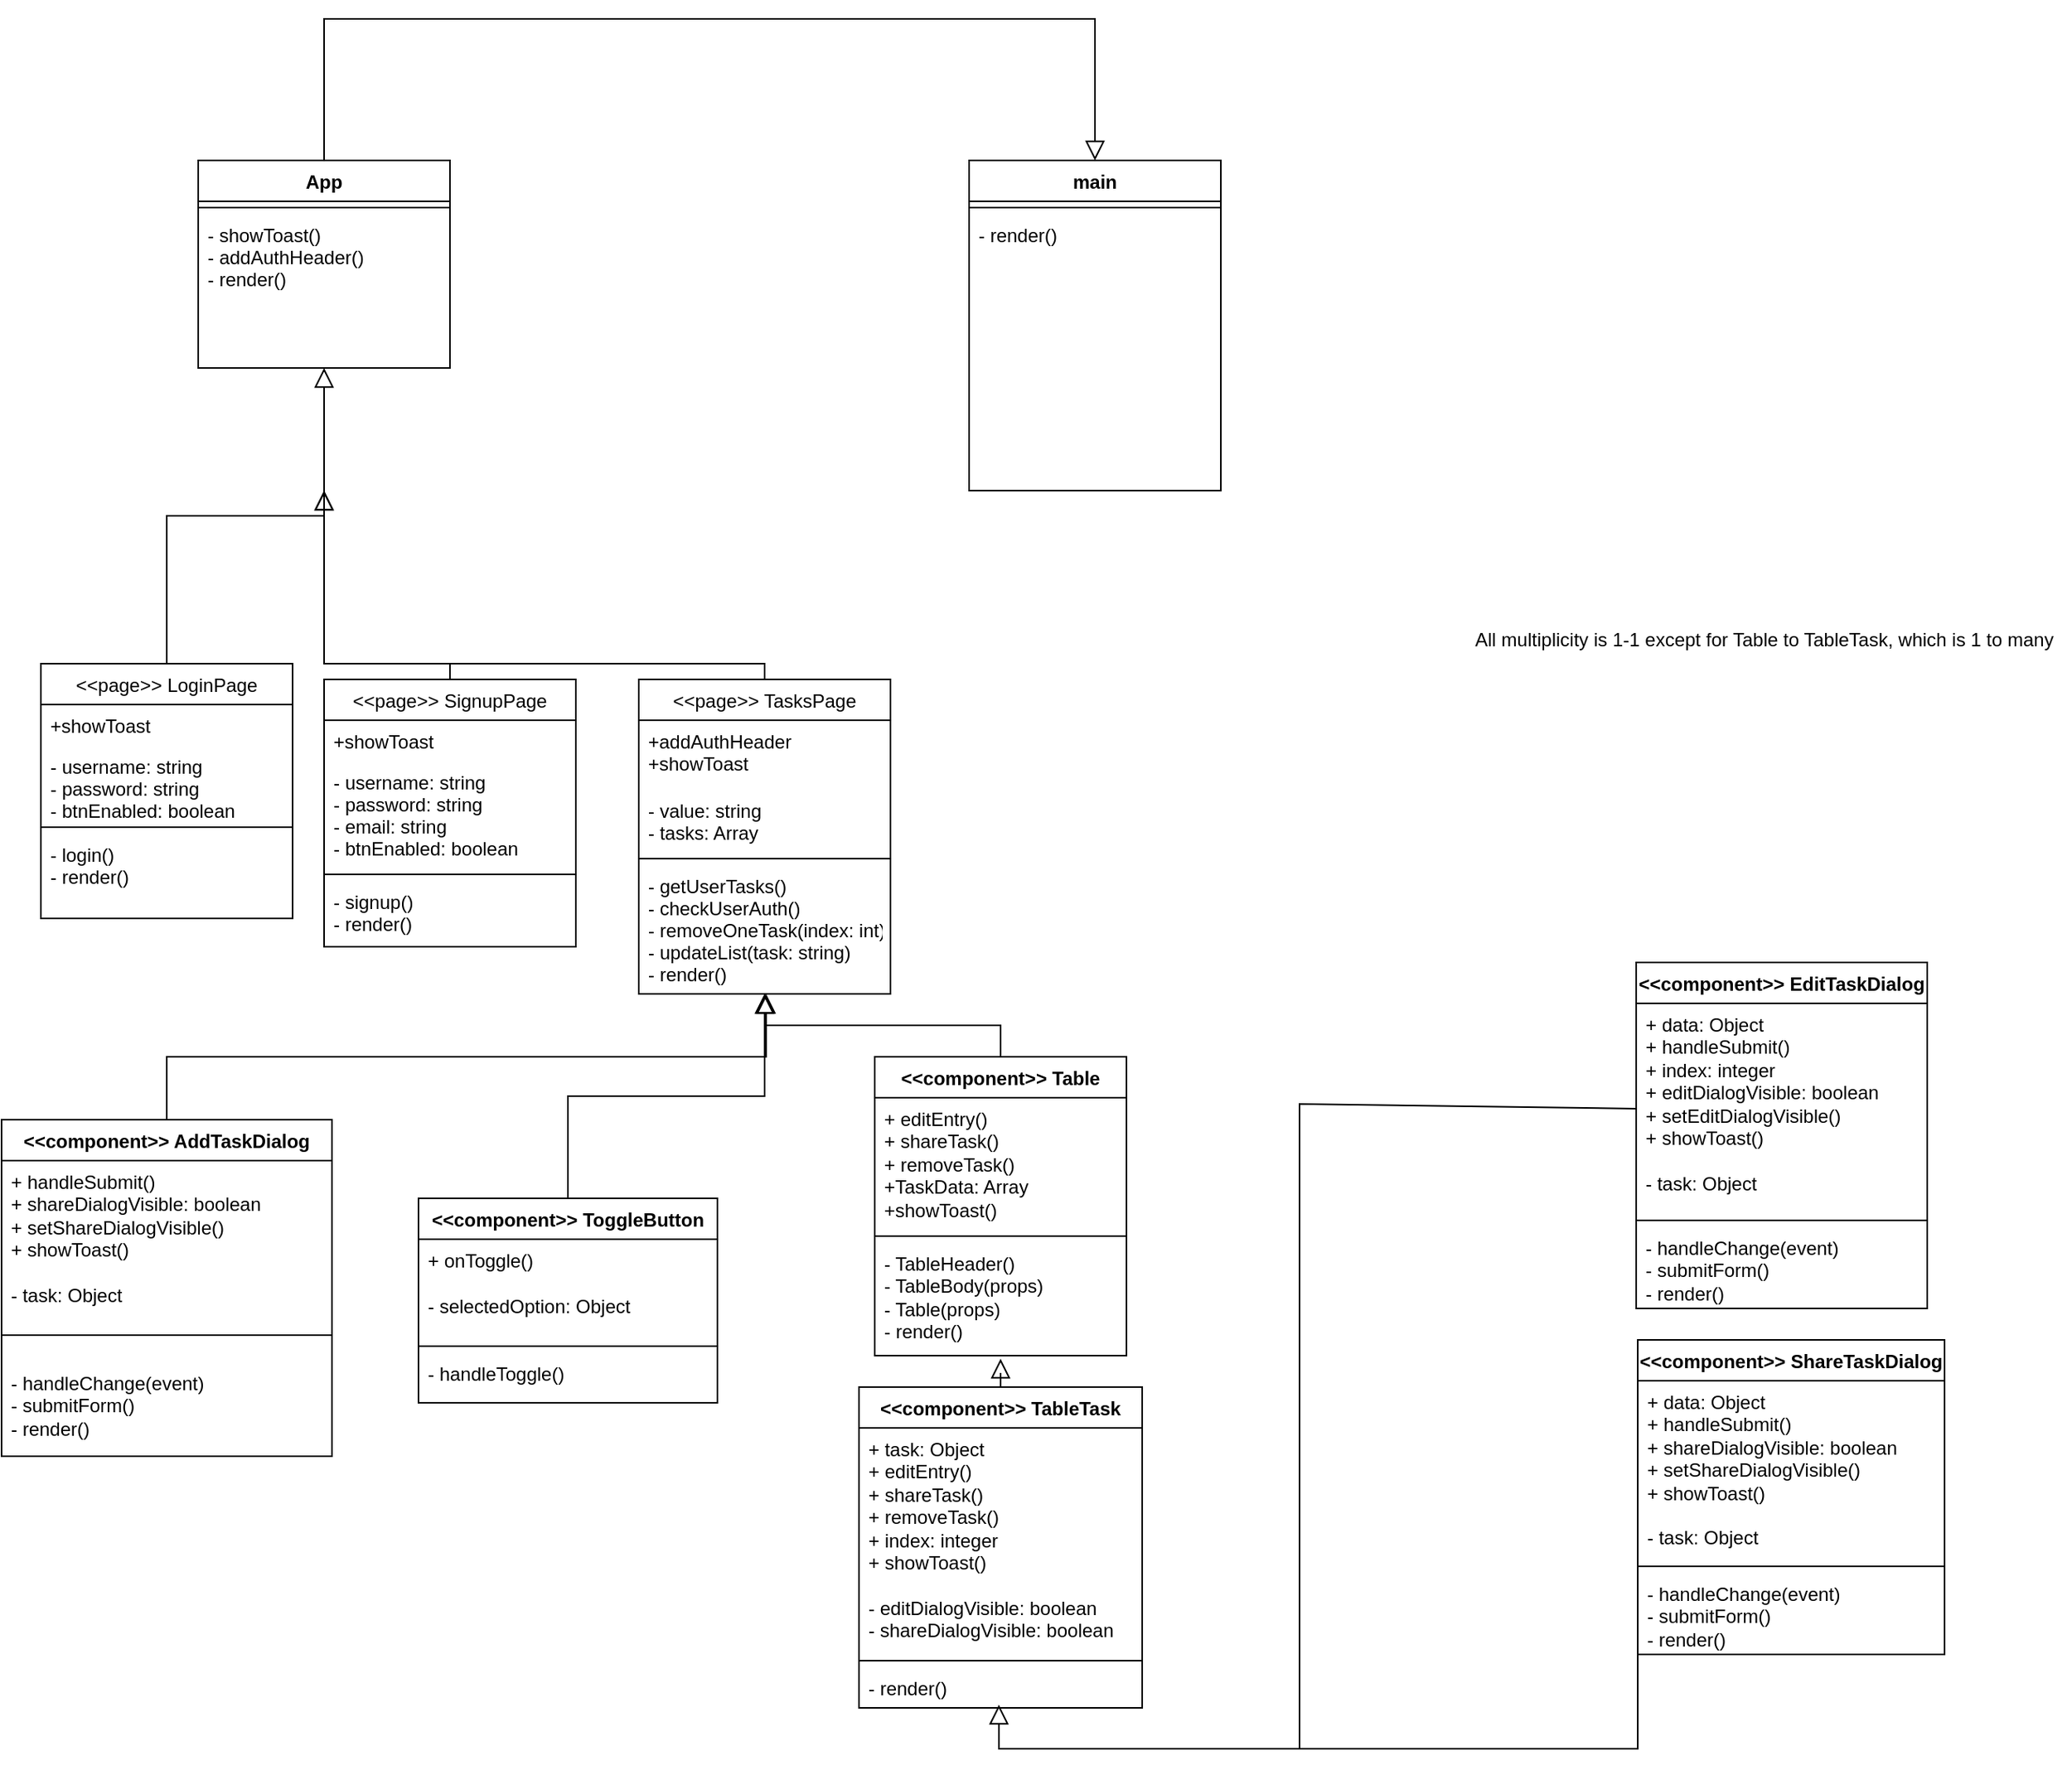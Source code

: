 <mxfile version="24.8.6">
  <diagram id="C5RBs43oDa-KdzZeNtuy" name="Page-1">
    <mxGraphModel dx="1035" dy="631" grid="1" gridSize="10" guides="1" tooltips="1" connect="1" arrows="1" fold="1" page="1" pageScale="1" pageWidth="827" pageHeight="1169" math="0" shadow="0">
      <root>
        <mxCell id="WIyWlLk6GJQsqaUBKTNV-0" />
        <mxCell id="WIyWlLk6GJQsqaUBKTNV-1" parent="WIyWlLk6GJQsqaUBKTNV-0" />
        <mxCell id="zkfFHV4jXpPFQw0GAbJ--0" value="App" style="swimlane;fontStyle=1;align=center;verticalAlign=top;childLayout=stackLayout;horizontal=1;startSize=26;horizontalStack=0;resizeParent=1;resizeLast=0;collapsible=1;marginBottom=0;rounded=0;shadow=0;strokeWidth=1;" parent="WIyWlLk6GJQsqaUBKTNV-1" vertex="1">
          <mxGeometry x="220" y="120" width="160" height="132" as="geometry">
            <mxRectangle x="230" y="140" width="160" height="26" as="alternateBounds" />
          </mxGeometry>
        </mxCell>
        <mxCell id="zkfFHV4jXpPFQw0GAbJ--4" value="" style="line;html=1;strokeWidth=1;align=left;verticalAlign=middle;spacingTop=-1;spacingLeft=3;spacingRight=3;rotatable=0;labelPosition=right;points=[];portConstraint=eastwest;" parent="zkfFHV4jXpPFQw0GAbJ--0" vertex="1">
          <mxGeometry y="26" width="160" height="8" as="geometry" />
        </mxCell>
        <mxCell id="zkfFHV4jXpPFQw0GAbJ--5" value="- showToast()&#xa;- addAuthHeader()&#xa;- render()" style="text;align=left;verticalAlign=top;spacingLeft=4;spacingRight=4;overflow=hidden;rotatable=0;points=[[0,0.5],[1,0.5]];portConstraint=eastwest;" parent="zkfFHV4jXpPFQw0GAbJ--0" vertex="1">
          <mxGeometry y="34" width="160" height="98" as="geometry" />
        </mxCell>
        <mxCell id="zkfFHV4jXpPFQw0GAbJ--6" value="&lt;&lt;page&gt;&gt; LoginPage" style="swimlane;fontStyle=0;align=center;verticalAlign=top;childLayout=stackLayout;horizontal=1;startSize=26;horizontalStack=0;resizeParent=1;resizeLast=0;collapsible=1;marginBottom=0;rounded=0;shadow=0;strokeWidth=1;" parent="WIyWlLk6GJQsqaUBKTNV-1" vertex="1">
          <mxGeometry x="120" y="440" width="160" height="162" as="geometry">
            <mxRectangle x="130" y="380" width="160" height="26" as="alternateBounds" />
          </mxGeometry>
        </mxCell>
        <mxCell id="zkfFHV4jXpPFQw0GAbJ--7" value="+showToast" style="text;align=left;verticalAlign=top;spacingLeft=4;spacingRight=4;overflow=hidden;rotatable=0;points=[[0,0.5],[1,0.5]];portConstraint=eastwest;" parent="zkfFHV4jXpPFQw0GAbJ--6" vertex="1">
          <mxGeometry y="26" width="160" height="26" as="geometry" />
        </mxCell>
        <mxCell id="zkfFHV4jXpPFQw0GAbJ--8" value="- username: string&#xa;- password: string&#xa;- btnEnabled: boolean" style="text;align=left;verticalAlign=top;spacingLeft=4;spacingRight=4;overflow=hidden;rotatable=0;points=[[0,0.5],[1,0.5]];portConstraint=eastwest;rounded=0;shadow=0;html=0;" parent="zkfFHV4jXpPFQw0GAbJ--6" vertex="1">
          <mxGeometry y="52" width="160" height="48" as="geometry" />
        </mxCell>
        <mxCell id="zkfFHV4jXpPFQw0GAbJ--9" value="" style="line;html=1;strokeWidth=1;align=left;verticalAlign=middle;spacingTop=-1;spacingLeft=3;spacingRight=3;rotatable=0;labelPosition=right;points=[];portConstraint=eastwest;" parent="zkfFHV4jXpPFQw0GAbJ--6" vertex="1">
          <mxGeometry y="100" width="160" height="8" as="geometry" />
        </mxCell>
        <mxCell id="zkfFHV4jXpPFQw0GAbJ--10" value="- login()&#xa;- render()" style="text;align=left;verticalAlign=top;spacingLeft=4;spacingRight=4;overflow=hidden;rotatable=0;points=[[0,0.5],[1,0.5]];portConstraint=eastwest;fontStyle=0" parent="zkfFHV4jXpPFQw0GAbJ--6" vertex="1">
          <mxGeometry y="108" width="160" height="54" as="geometry" />
        </mxCell>
        <mxCell id="zkfFHV4jXpPFQw0GAbJ--12" value="" style="endArrow=block;endSize=10;endFill=0;shadow=0;strokeWidth=1;rounded=0;curved=0;edgeStyle=elbowEdgeStyle;elbow=vertical;" parent="WIyWlLk6GJQsqaUBKTNV-1" source="zkfFHV4jXpPFQw0GAbJ--6" target="zkfFHV4jXpPFQw0GAbJ--0" edge="1">
          <mxGeometry width="160" relative="1" as="geometry">
            <mxPoint x="200" y="203" as="sourcePoint" />
            <mxPoint x="200" y="203" as="targetPoint" />
          </mxGeometry>
        </mxCell>
        <mxCell id="zkfFHV4jXpPFQw0GAbJ--16" value="" style="endArrow=block;endSize=10;endFill=0;shadow=0;strokeWidth=1;rounded=0;curved=0;edgeStyle=elbowEdgeStyle;elbow=vertical;exitX=0.5;exitY=0;exitDx=0;exitDy=0;" parent="WIyWlLk6GJQsqaUBKTNV-1" source="822pYQg2ExJ5e6DnqUOP-6" edge="1">
          <mxGeometry width="160" relative="1" as="geometry">
            <mxPoint x="330" y="540" as="sourcePoint" />
            <mxPoint x="300" y="330" as="targetPoint" />
            <Array as="points">
              <mxPoint x="300" y="440" />
            </Array>
          </mxGeometry>
        </mxCell>
        <mxCell id="822pYQg2ExJ5e6DnqUOP-0" value="main" style="swimlane;fontStyle=1;align=center;verticalAlign=top;childLayout=stackLayout;horizontal=1;startSize=26;horizontalStack=0;resizeParent=1;resizeLast=0;collapsible=1;marginBottom=0;rounded=0;shadow=0;strokeWidth=1;" parent="WIyWlLk6GJQsqaUBKTNV-1" vertex="1">
          <mxGeometry x="710" y="120" width="160" height="210" as="geometry">
            <mxRectangle x="230" y="140" width="160" height="26" as="alternateBounds" />
          </mxGeometry>
        </mxCell>
        <mxCell id="822pYQg2ExJ5e6DnqUOP-4" value="" style="line;html=1;strokeWidth=1;align=left;verticalAlign=middle;spacingTop=-1;spacingLeft=3;spacingRight=3;rotatable=0;labelPosition=right;points=[];portConstraint=eastwest;" parent="822pYQg2ExJ5e6DnqUOP-0" vertex="1">
          <mxGeometry y="26" width="160" height="8" as="geometry" />
        </mxCell>
        <mxCell id="822pYQg2ExJ5e6DnqUOP-5" value="- render()" style="text;align=left;verticalAlign=top;spacingLeft=4;spacingRight=4;overflow=hidden;rotatable=0;points=[[0,0.5],[1,0.5]];portConstraint=eastwest;" parent="822pYQg2ExJ5e6DnqUOP-0" vertex="1">
          <mxGeometry y="34" width="160" height="98" as="geometry" />
        </mxCell>
        <mxCell id="822pYQg2ExJ5e6DnqUOP-6" value="&lt;&lt;page&gt;&gt; SignupPage" style="swimlane;fontStyle=0;align=center;verticalAlign=top;childLayout=stackLayout;horizontal=1;startSize=26;horizontalStack=0;resizeParent=1;resizeLast=0;collapsible=1;marginBottom=0;rounded=0;shadow=0;strokeWidth=1;" parent="WIyWlLk6GJQsqaUBKTNV-1" vertex="1">
          <mxGeometry x="300" y="450" width="160" height="170" as="geometry">
            <mxRectangle x="130" y="380" width="160" height="26" as="alternateBounds" />
          </mxGeometry>
        </mxCell>
        <mxCell id="822pYQg2ExJ5e6DnqUOP-7" value="+showToast" style="text;align=left;verticalAlign=top;spacingLeft=4;spacingRight=4;overflow=hidden;rotatable=0;points=[[0,0.5],[1,0.5]];portConstraint=eastwest;" parent="822pYQg2ExJ5e6DnqUOP-6" vertex="1">
          <mxGeometry y="26" width="160" height="26" as="geometry" />
        </mxCell>
        <mxCell id="822pYQg2ExJ5e6DnqUOP-8" value="- username: string&#xa;- password: string&#xa;- email: string&#xa;- btnEnabled: boolean" style="text;align=left;verticalAlign=top;spacingLeft=4;spacingRight=4;overflow=hidden;rotatable=0;points=[[0,0.5],[1,0.5]];portConstraint=eastwest;rounded=0;shadow=0;html=0;" parent="822pYQg2ExJ5e6DnqUOP-6" vertex="1">
          <mxGeometry y="52" width="160" height="68" as="geometry" />
        </mxCell>
        <mxCell id="822pYQg2ExJ5e6DnqUOP-9" value="" style="line;html=1;strokeWidth=1;align=left;verticalAlign=middle;spacingTop=-1;spacingLeft=3;spacingRight=3;rotatable=0;labelPosition=right;points=[];portConstraint=eastwest;" parent="822pYQg2ExJ5e6DnqUOP-6" vertex="1">
          <mxGeometry y="120" width="160" height="8" as="geometry" />
        </mxCell>
        <mxCell id="822pYQg2ExJ5e6DnqUOP-10" value="- signup()&#xa;- render()" style="text;align=left;verticalAlign=top;spacingLeft=4;spacingRight=4;overflow=hidden;rotatable=0;points=[[0,0.5],[1,0.5]];portConstraint=eastwest;fontStyle=0" parent="822pYQg2ExJ5e6DnqUOP-6" vertex="1">
          <mxGeometry y="128" width="160" height="42" as="geometry" />
        </mxCell>
        <mxCell id="822pYQg2ExJ5e6DnqUOP-12" value="&lt;&lt;page&gt;&gt; TasksPage" style="swimlane;fontStyle=0;align=center;verticalAlign=top;childLayout=stackLayout;horizontal=1;startSize=26;horizontalStack=0;resizeParent=1;resizeLast=0;collapsible=1;marginBottom=0;rounded=0;shadow=0;strokeWidth=1;" parent="WIyWlLk6GJQsqaUBKTNV-1" vertex="1">
          <mxGeometry x="500" y="450" width="160" height="200" as="geometry">
            <mxRectangle x="130" y="380" width="160" height="26" as="alternateBounds" />
          </mxGeometry>
        </mxCell>
        <mxCell id="822pYQg2ExJ5e6DnqUOP-13" value="+addAuthHeader&#xa;+showToast" style="text;align=left;verticalAlign=top;spacingLeft=4;spacingRight=4;overflow=hidden;rotatable=0;points=[[0,0.5],[1,0.5]];portConstraint=eastwest;" parent="822pYQg2ExJ5e6DnqUOP-12" vertex="1">
          <mxGeometry y="26" width="160" height="44" as="geometry" />
        </mxCell>
        <mxCell id="822pYQg2ExJ5e6DnqUOP-14" value="- value: string&#xa;- tasks: Array" style="text;align=left;verticalAlign=top;spacingLeft=4;spacingRight=4;overflow=hidden;rotatable=0;points=[[0,0.5],[1,0.5]];portConstraint=eastwest;rounded=0;shadow=0;html=0;" parent="822pYQg2ExJ5e6DnqUOP-12" vertex="1">
          <mxGeometry y="70" width="160" height="40" as="geometry" />
        </mxCell>
        <mxCell id="822pYQg2ExJ5e6DnqUOP-15" value="" style="line;html=1;strokeWidth=1;align=left;verticalAlign=middle;spacingTop=-1;spacingLeft=3;spacingRight=3;rotatable=0;labelPosition=right;points=[];portConstraint=eastwest;" parent="822pYQg2ExJ5e6DnqUOP-12" vertex="1">
          <mxGeometry y="110" width="160" height="8" as="geometry" />
        </mxCell>
        <mxCell id="822pYQg2ExJ5e6DnqUOP-16" value="- getUserTasks()&#xa;- checkUserAuth()&#xa;- removeOneTask(index: int)&#xa;- updateList(task: string)&#xa;- render()" style="text;align=left;verticalAlign=top;spacingLeft=4;spacingRight=4;overflow=hidden;rotatable=0;points=[[0,0.5],[1,0.5]];portConstraint=eastwest;fontStyle=0" parent="822pYQg2ExJ5e6DnqUOP-12" vertex="1">
          <mxGeometry y="118" width="160" height="82" as="geometry" />
        </mxCell>
        <mxCell id="822pYQg2ExJ5e6DnqUOP-31" value="" style="endArrow=block;endSize=10;endFill=0;shadow=0;strokeWidth=1;rounded=0;curved=0;edgeStyle=elbowEdgeStyle;elbow=vertical;exitX=0.5;exitY=0;exitDx=0;exitDy=0;" parent="WIyWlLk6GJQsqaUBKTNV-1" source="822pYQg2ExJ5e6DnqUOP-12" edge="1">
          <mxGeometry width="160" relative="1" as="geometry">
            <mxPoint x="340" y="550" as="sourcePoint" />
            <mxPoint x="300" y="330" as="targetPoint" />
            <Array as="points">
              <mxPoint x="300" y="440" />
            </Array>
          </mxGeometry>
        </mxCell>
        <mxCell id="822pYQg2ExJ5e6DnqUOP-32" value="&amp;lt;&amp;lt;component&amp;gt;&amp;gt; Table" style="swimlane;fontStyle=1;align=center;verticalAlign=top;childLayout=stackLayout;horizontal=1;startSize=26;horizontalStack=0;resizeParent=1;resizeParentMax=0;resizeLast=0;collapsible=1;marginBottom=0;whiteSpace=wrap;html=1;" parent="WIyWlLk6GJQsqaUBKTNV-1" vertex="1">
          <mxGeometry x="650" y="690" width="160" height="190" as="geometry" />
        </mxCell>
        <mxCell id="822pYQg2ExJ5e6DnqUOP-33" value="&lt;div&gt;+ editEntry()&lt;/div&gt;&lt;div&gt;+ shareTask()&lt;/div&gt;&lt;div&gt;+ removeTask()&lt;/div&gt;&lt;div&gt;+TaskData: Array&lt;/div&gt;&lt;div&gt;+showToast()&lt;/div&gt;" style="text;strokeColor=none;fillColor=none;align=left;verticalAlign=top;spacingLeft=4;spacingRight=4;overflow=hidden;rotatable=0;points=[[0,0.5],[1,0.5]];portConstraint=eastwest;whiteSpace=wrap;html=1;" parent="822pYQg2ExJ5e6DnqUOP-32" vertex="1">
          <mxGeometry y="26" width="160" height="84" as="geometry" />
        </mxCell>
        <mxCell id="822pYQg2ExJ5e6DnqUOP-34" value="" style="line;strokeWidth=1;fillColor=none;align=left;verticalAlign=middle;spacingTop=-1;spacingLeft=3;spacingRight=3;rotatable=0;labelPosition=right;points=[];portConstraint=eastwest;strokeColor=inherit;" parent="822pYQg2ExJ5e6DnqUOP-32" vertex="1">
          <mxGeometry y="110" width="160" height="8" as="geometry" />
        </mxCell>
        <mxCell id="822pYQg2ExJ5e6DnqUOP-35" value="&lt;div&gt;- TableHeader()&lt;/div&gt;&lt;div&gt;- TableBody(props)&lt;/div&gt;&lt;div&gt;- Table(props)&lt;/div&gt;&lt;div&gt;- render()&lt;/div&gt;" style="text;strokeColor=none;fillColor=none;align=left;verticalAlign=top;spacingLeft=4;spacingRight=4;overflow=hidden;rotatable=0;points=[[0,0.5],[1,0.5]];portConstraint=eastwest;whiteSpace=wrap;html=1;" parent="822pYQg2ExJ5e6DnqUOP-32" vertex="1">
          <mxGeometry y="118" width="160" height="72" as="geometry" />
        </mxCell>
        <mxCell id="822pYQg2ExJ5e6DnqUOP-36" value="&amp;lt;&amp;lt;component&amp;gt;&amp;gt; TableTask" style="swimlane;fontStyle=1;align=center;verticalAlign=top;childLayout=stackLayout;horizontal=1;startSize=26;horizontalStack=0;resizeParent=1;resizeParentMax=0;resizeLast=0;collapsible=1;marginBottom=0;whiteSpace=wrap;html=1;" parent="WIyWlLk6GJQsqaUBKTNV-1" vertex="1">
          <mxGeometry x="640" y="900" width="180" height="204" as="geometry" />
        </mxCell>
        <mxCell id="822pYQg2ExJ5e6DnqUOP-37" value="+ task: Object&lt;div&gt;+ editEntry()&lt;/div&gt;&lt;div&gt;+ shareTask()&lt;br&gt;&lt;div&gt;+ removeTask()&lt;/div&gt;&lt;div&gt;+ index: integer&lt;/div&gt;&lt;/div&gt;&lt;div&gt;+ showToast()&lt;/div&gt;&lt;div&gt;&lt;br&gt;&lt;/div&gt;&lt;div&gt;- editDialogVisible: boolean&lt;/div&gt;&lt;div&gt;- shareDialogVisible: boolean&lt;/div&gt;" style="text;strokeColor=none;fillColor=none;align=left;verticalAlign=top;spacingLeft=4;spacingRight=4;overflow=hidden;rotatable=0;points=[[0,0.5],[1,0.5]];portConstraint=eastwest;whiteSpace=wrap;html=1;" parent="822pYQg2ExJ5e6DnqUOP-36" vertex="1">
          <mxGeometry y="26" width="180" height="144" as="geometry" />
        </mxCell>
        <mxCell id="822pYQg2ExJ5e6DnqUOP-38" value="" style="line;strokeWidth=1;fillColor=none;align=left;verticalAlign=middle;spacingTop=-1;spacingLeft=3;spacingRight=3;rotatable=0;labelPosition=right;points=[];portConstraint=eastwest;strokeColor=inherit;" parent="822pYQg2ExJ5e6DnqUOP-36" vertex="1">
          <mxGeometry y="170" width="180" height="8" as="geometry" />
        </mxCell>
        <mxCell id="822pYQg2ExJ5e6DnqUOP-39" value="- render()" style="text;strokeColor=none;fillColor=none;align=left;verticalAlign=top;spacingLeft=4;spacingRight=4;overflow=hidden;rotatable=0;points=[[0,0.5],[1,0.5]];portConstraint=eastwest;whiteSpace=wrap;html=1;" parent="822pYQg2ExJ5e6DnqUOP-36" vertex="1">
          <mxGeometry y="178" width="180" height="26" as="geometry" />
        </mxCell>
        <mxCell id="822pYQg2ExJ5e6DnqUOP-40" value="&amp;lt;&amp;lt;component&amp;gt;&amp;gt; AddTaskDialog" style="swimlane;fontStyle=1;align=center;verticalAlign=top;childLayout=stackLayout;horizontal=1;startSize=26;horizontalStack=0;resizeParent=1;resizeParentMax=0;resizeLast=0;collapsible=1;marginBottom=0;whiteSpace=wrap;html=1;" parent="WIyWlLk6GJQsqaUBKTNV-1" vertex="1">
          <mxGeometry x="95" y="730" width="210" height="214" as="geometry" />
        </mxCell>
        <mxCell id="822pYQg2ExJ5e6DnqUOP-56" value="&lt;div&gt;+ handleSubmit()&lt;/div&gt;&lt;div&gt;&lt;span style=&quot;background-color: initial;&quot;&gt;+ shareDialogVisible: boolean&lt;/span&gt;&lt;/div&gt;&lt;div&gt;+ setShareDialogVisible()&lt;/div&gt;&lt;div&gt;+ showToast()&lt;/div&gt;&lt;div&gt;&lt;br&gt;&lt;/div&gt;&lt;div&gt;&lt;span style=&quot;background-color: initial;&quot;&gt;- task: Object&lt;/span&gt;&lt;/div&gt;" style="text;strokeColor=none;fillColor=none;align=left;verticalAlign=top;spacingLeft=4;spacingRight=4;overflow=hidden;rotatable=0;points=[[0,0.5],[1,0.5]];portConstraint=eastwest;whiteSpace=wrap;html=1;" parent="822pYQg2ExJ5e6DnqUOP-40" vertex="1">
          <mxGeometry y="26" width="210" height="94" as="geometry" />
        </mxCell>
        <mxCell id="822pYQg2ExJ5e6DnqUOP-42" value="" style="line;strokeWidth=1;fillColor=none;align=left;verticalAlign=middle;spacingTop=-1;spacingLeft=3;spacingRight=3;rotatable=0;labelPosition=right;points=[];portConstraint=eastwest;strokeColor=inherit;" parent="822pYQg2ExJ5e6DnqUOP-40" vertex="1">
          <mxGeometry y="120" width="210" height="34" as="geometry" />
        </mxCell>
        <mxCell id="822pYQg2ExJ5e6DnqUOP-43" value="&lt;div&gt;- handleChange(event)&lt;/div&gt;&lt;div&gt;- submitForm()&lt;/div&gt;&lt;div&gt;- render()&lt;/div&gt;" style="text;strokeColor=none;fillColor=none;align=left;verticalAlign=top;spacingLeft=4;spacingRight=4;overflow=hidden;rotatable=0;points=[[0,0.5],[1,0.5]];portConstraint=eastwest;whiteSpace=wrap;html=1;" parent="822pYQg2ExJ5e6DnqUOP-40" vertex="1">
          <mxGeometry y="154" width="210" height="60" as="geometry" />
        </mxCell>
        <mxCell id="822pYQg2ExJ5e6DnqUOP-51" value="" style="endArrow=block;endSize=10;endFill=0;shadow=0;strokeWidth=1;rounded=0;curved=0;edgeStyle=elbowEdgeStyle;elbow=vertical;exitX=0.5;exitY=0;exitDx=0;exitDy=0;entryX=0.506;entryY=1;entryDx=0;entryDy=0;entryPerimeter=0;" parent="WIyWlLk6GJQsqaUBKTNV-1" source="822pYQg2ExJ5e6DnqUOP-40" target="822pYQg2ExJ5e6DnqUOP-16" edge="1">
          <mxGeometry width="160" relative="1" as="geometry">
            <mxPoint x="210" y="450" as="sourcePoint" />
            <mxPoint x="310" y="340" as="targetPoint" />
          </mxGeometry>
        </mxCell>
        <mxCell id="822pYQg2ExJ5e6DnqUOP-52" value="" style="endArrow=block;endSize=10;endFill=0;shadow=0;strokeWidth=1;rounded=0;curved=0;edgeStyle=elbowEdgeStyle;elbow=vertical;exitX=0.5;exitY=0;exitDx=0;exitDy=0;" parent="WIyWlLk6GJQsqaUBKTNV-1" source="822pYQg2ExJ5e6DnqUOP-32" target="822pYQg2ExJ5e6DnqUOP-16" edge="1">
          <mxGeometry width="160" relative="1" as="geometry">
            <mxPoint x="310" y="740" as="sourcePoint" />
            <mxPoint x="620" y="660" as="targetPoint" />
          </mxGeometry>
        </mxCell>
        <mxCell id="822pYQg2ExJ5e6DnqUOP-57" value="" style="endArrow=block;endSize=10;endFill=0;shadow=0;strokeWidth=1;rounded=0;curved=0;edgeStyle=elbowEdgeStyle;elbow=vertical;exitX=0.5;exitY=0;exitDx=0;exitDy=0;entryX=0.5;entryY=1.028;entryDx=0;entryDy=0;entryPerimeter=0;" parent="WIyWlLk6GJQsqaUBKTNV-1" source="822pYQg2ExJ5e6DnqUOP-36" target="822pYQg2ExJ5e6DnqUOP-35" edge="1">
          <mxGeometry width="160" relative="1" as="geometry">
            <mxPoint x="740" y="700" as="sourcePoint" />
            <mxPoint x="590" y="660" as="targetPoint" />
          </mxGeometry>
        </mxCell>
        <mxCell id="822pYQg2ExJ5e6DnqUOP-58" value="" style="endArrow=block;endSize=10;endFill=0;shadow=0;strokeWidth=1;rounded=0;curved=0;edgeStyle=elbowEdgeStyle;elbow=vertical;exitX=0.5;exitY=0;exitDx=0;exitDy=0;entryX=0.5;entryY=0;entryDx=0;entryDy=0;" parent="WIyWlLk6GJQsqaUBKTNV-1" source="zkfFHV4jXpPFQw0GAbJ--0" target="822pYQg2ExJ5e6DnqUOP-0" edge="1">
          <mxGeometry width="160" relative="1" as="geometry">
            <mxPoint x="590" y="460" as="sourcePoint" />
            <mxPoint x="310" y="340" as="targetPoint" />
            <Array as="points">
              <mxPoint x="550" y="30" />
            </Array>
          </mxGeometry>
        </mxCell>
        <mxCell id="822pYQg2ExJ5e6DnqUOP-59" value="All multiplicity is 1-1 except for Table to TableTask, which is 1 to many" style="text;html=1;align=center;verticalAlign=middle;resizable=0;points=[];autosize=1;strokeColor=none;fillColor=none;" parent="WIyWlLk6GJQsqaUBKTNV-1" vertex="1">
          <mxGeometry x="1020" y="410" width="390" height="30" as="geometry" />
        </mxCell>
        <mxCell id="d-575OGo6nzIC6bUykZ8-0" value="&amp;lt;&amp;lt;component&amp;gt;&amp;gt; ShareTaskDialog" style="swimlane;fontStyle=1;align=center;verticalAlign=top;childLayout=stackLayout;horizontal=1;startSize=26;horizontalStack=0;resizeParent=1;resizeParentMax=0;resizeLast=0;collapsible=1;marginBottom=0;whiteSpace=wrap;html=1;" vertex="1" parent="WIyWlLk6GJQsqaUBKTNV-1">
          <mxGeometry x="1135" y="870" width="195" height="200" as="geometry" />
        </mxCell>
        <mxCell id="d-575OGo6nzIC6bUykZ8-1" value="+ data: Object&lt;div&gt;+ handleSubmit()&lt;/div&gt;&lt;div&gt;&lt;span style=&quot;background-color: initial;&quot;&gt;+ shareDialogVisible: boolean&lt;/span&gt;&lt;/div&gt;&lt;div&gt;+ setShareDialogVisible()&lt;/div&gt;&lt;div&gt;+ showToast()&lt;/div&gt;&lt;div&gt;&lt;br&gt;&lt;/div&gt;&lt;div&gt;- task: Object&lt;/div&gt;" style="text;strokeColor=none;fillColor=none;align=left;verticalAlign=top;spacingLeft=4;spacingRight=4;overflow=hidden;rotatable=0;points=[[0,0.5],[1,0.5]];portConstraint=eastwest;whiteSpace=wrap;html=1;" vertex="1" parent="d-575OGo6nzIC6bUykZ8-0">
          <mxGeometry y="26" width="195" height="114" as="geometry" />
        </mxCell>
        <mxCell id="d-575OGo6nzIC6bUykZ8-2" value="" style="line;strokeWidth=1;fillColor=none;align=left;verticalAlign=middle;spacingTop=-1;spacingLeft=3;spacingRight=3;rotatable=0;labelPosition=right;points=[];portConstraint=eastwest;strokeColor=inherit;" vertex="1" parent="d-575OGo6nzIC6bUykZ8-0">
          <mxGeometry y="140" width="195" height="8" as="geometry" />
        </mxCell>
        <mxCell id="d-575OGo6nzIC6bUykZ8-3" value="&lt;div&gt;- handleChange(event)&lt;/div&gt;&lt;div&gt;- submitForm()&lt;/div&gt;&lt;div&gt;&lt;span style=&quot;background-color: initial;&quot;&gt;- render()&lt;/span&gt;&lt;/div&gt;" style="text;strokeColor=none;fillColor=none;align=left;verticalAlign=top;spacingLeft=4;spacingRight=4;overflow=hidden;rotatable=0;points=[[0,0.5],[1,0.5]];portConstraint=eastwest;whiteSpace=wrap;html=1;" vertex="1" parent="d-575OGo6nzIC6bUykZ8-0">
          <mxGeometry y="148" width="195" height="52" as="geometry" />
        </mxCell>
        <mxCell id="d-575OGo6nzIC6bUykZ8-4" value="" style="endArrow=block;endSize=10;endFill=0;shadow=0;strokeWidth=1;rounded=0;curved=0;edgeStyle=elbowEdgeStyle;elbow=vertical;exitX=0;exitY=0.5;exitDx=0;exitDy=0;entryX=0.494;entryY=0.923;entryDx=0;entryDy=0;entryPerimeter=0;" edge="1" parent="WIyWlLk6GJQsqaUBKTNV-1" source="d-575OGo6nzIC6bUykZ8-1" target="822pYQg2ExJ5e6DnqUOP-39">
          <mxGeometry width="160" relative="1" as="geometry">
            <mxPoint x="920" y="1010" as="sourcePoint" />
            <mxPoint x="720" y="1080" as="targetPoint" />
            <Array as="points">
              <mxPoint x="930" y="1130" />
            </Array>
          </mxGeometry>
        </mxCell>
        <mxCell id="d-575OGo6nzIC6bUykZ8-5" value="&amp;lt;&amp;lt;component&amp;gt;&amp;gt; EditTaskDialog" style="swimlane;fontStyle=1;align=center;verticalAlign=top;childLayout=stackLayout;horizontal=1;startSize=26;horizontalStack=0;resizeParent=1;resizeParentMax=0;resizeLast=0;collapsible=1;marginBottom=0;whiteSpace=wrap;html=1;" vertex="1" parent="WIyWlLk6GJQsqaUBKTNV-1">
          <mxGeometry x="1134" y="630" width="185" height="220" as="geometry" />
        </mxCell>
        <mxCell id="d-575OGo6nzIC6bUykZ8-6" value="+ data: Object&lt;div&gt;+ handleSubmit()&lt;/div&gt;&lt;div&gt;&lt;span style=&quot;background-color: initial;&quot;&gt;+ index: integer&lt;/span&gt;&lt;/div&gt;&lt;div&gt;&lt;span style=&quot;background-color: initial;&quot;&gt;+ editDialogVisible: boolean&lt;/span&gt;&lt;/div&gt;&lt;div&gt;+ setEditDialogVisible()&lt;/div&gt;&lt;div&gt;+ showToast()&lt;/div&gt;&lt;div&gt;&lt;br&gt;&lt;/div&gt;&lt;div&gt;- task: Object&lt;/div&gt;" style="text;strokeColor=none;fillColor=none;align=left;verticalAlign=top;spacingLeft=4;spacingRight=4;overflow=hidden;rotatable=0;points=[[0,0.5],[1,0.5]];portConstraint=eastwest;whiteSpace=wrap;html=1;" vertex="1" parent="d-575OGo6nzIC6bUykZ8-5">
          <mxGeometry y="26" width="185" height="134" as="geometry" />
        </mxCell>
        <mxCell id="d-575OGo6nzIC6bUykZ8-7" value="" style="line;strokeWidth=1;fillColor=none;align=left;verticalAlign=middle;spacingTop=-1;spacingLeft=3;spacingRight=3;rotatable=0;labelPosition=right;points=[];portConstraint=eastwest;strokeColor=inherit;" vertex="1" parent="d-575OGo6nzIC6bUykZ8-5">
          <mxGeometry y="160" width="185" height="8" as="geometry" />
        </mxCell>
        <mxCell id="d-575OGo6nzIC6bUykZ8-8" value="&lt;div&gt;- handleChange(event)&lt;/div&gt;&lt;div&gt;- submitForm()&lt;/div&gt;&lt;div&gt;&lt;span style=&quot;background-color: initial;&quot;&gt;- render()&lt;/span&gt;&lt;/div&gt;" style="text;strokeColor=none;fillColor=none;align=left;verticalAlign=top;spacingLeft=4;spacingRight=4;overflow=hidden;rotatable=0;points=[[0,0.5],[1,0.5]];portConstraint=eastwest;whiteSpace=wrap;html=1;" vertex="1" parent="d-575OGo6nzIC6bUykZ8-5">
          <mxGeometry y="168" width="185" height="52" as="geometry" />
        </mxCell>
        <mxCell id="d-575OGo6nzIC6bUykZ8-9" value="" style="endArrow=none;html=1;rounded=0;entryX=0;entryY=0.5;entryDx=0;entryDy=0;" edge="1" parent="WIyWlLk6GJQsqaUBKTNV-1" target="d-575OGo6nzIC6bUykZ8-6">
          <mxGeometry width="50" height="50" relative="1" as="geometry">
            <mxPoint x="920" y="1130" as="sourcePoint" />
            <mxPoint x="920" y="720" as="targetPoint" />
            <Array as="points">
              <mxPoint x="920" y="720" />
            </Array>
          </mxGeometry>
        </mxCell>
        <mxCell id="d-575OGo6nzIC6bUykZ8-10" value="&amp;lt;&amp;lt;component&amp;gt;&amp;gt; ToggleButton" style="swimlane;fontStyle=1;align=center;verticalAlign=top;childLayout=stackLayout;horizontal=1;startSize=26;horizontalStack=0;resizeParent=1;resizeParentMax=0;resizeLast=0;collapsible=1;marginBottom=0;whiteSpace=wrap;html=1;" vertex="1" parent="WIyWlLk6GJQsqaUBKTNV-1">
          <mxGeometry x="360" y="780" width="190" height="130" as="geometry" />
        </mxCell>
        <mxCell id="d-575OGo6nzIC6bUykZ8-11" value="&lt;div&gt;+ onToggle()&lt;/div&gt;&lt;div&gt;&lt;br&gt;&lt;/div&gt;&lt;div&gt;- selectedOption: Object&lt;/div&gt;" style="text;strokeColor=none;fillColor=none;align=left;verticalAlign=top;spacingLeft=4;spacingRight=4;overflow=hidden;rotatable=0;points=[[0,0.5],[1,0.5]];portConstraint=eastwest;whiteSpace=wrap;html=1;" vertex="1" parent="d-575OGo6nzIC6bUykZ8-10">
          <mxGeometry y="26" width="190" height="64" as="geometry" />
        </mxCell>
        <mxCell id="d-575OGo6nzIC6bUykZ8-12" value="" style="line;strokeWidth=1;fillColor=none;align=left;verticalAlign=middle;spacingTop=-1;spacingLeft=3;spacingRight=3;rotatable=0;labelPosition=right;points=[];portConstraint=eastwest;strokeColor=inherit;" vertex="1" parent="d-575OGo6nzIC6bUykZ8-10">
          <mxGeometry y="90" width="190" height="8" as="geometry" />
        </mxCell>
        <mxCell id="d-575OGo6nzIC6bUykZ8-13" value="- handleToggle()" style="text;strokeColor=none;fillColor=none;align=left;verticalAlign=top;spacingLeft=4;spacingRight=4;overflow=hidden;rotatable=0;points=[[0,0.5],[1,0.5]];portConstraint=eastwest;whiteSpace=wrap;html=1;" vertex="1" parent="d-575OGo6nzIC6bUykZ8-10">
          <mxGeometry y="98" width="190" height="32" as="geometry" />
        </mxCell>
        <mxCell id="d-575OGo6nzIC6bUykZ8-14" value="" style="endArrow=block;endSize=10;endFill=0;shadow=0;strokeWidth=1;rounded=0;curved=0;edgeStyle=elbowEdgeStyle;elbow=vertical;exitX=0.5;exitY=0;exitDx=0;exitDy=0;" edge="1" parent="WIyWlLk6GJQsqaUBKTNV-1" source="d-575OGo6nzIC6bUykZ8-10">
          <mxGeometry width="160" relative="1" as="geometry">
            <mxPoint x="760" y="540" as="sourcePoint" />
            <mxPoint x="580" y="650" as="targetPoint" />
          </mxGeometry>
        </mxCell>
      </root>
    </mxGraphModel>
  </diagram>
</mxfile>
